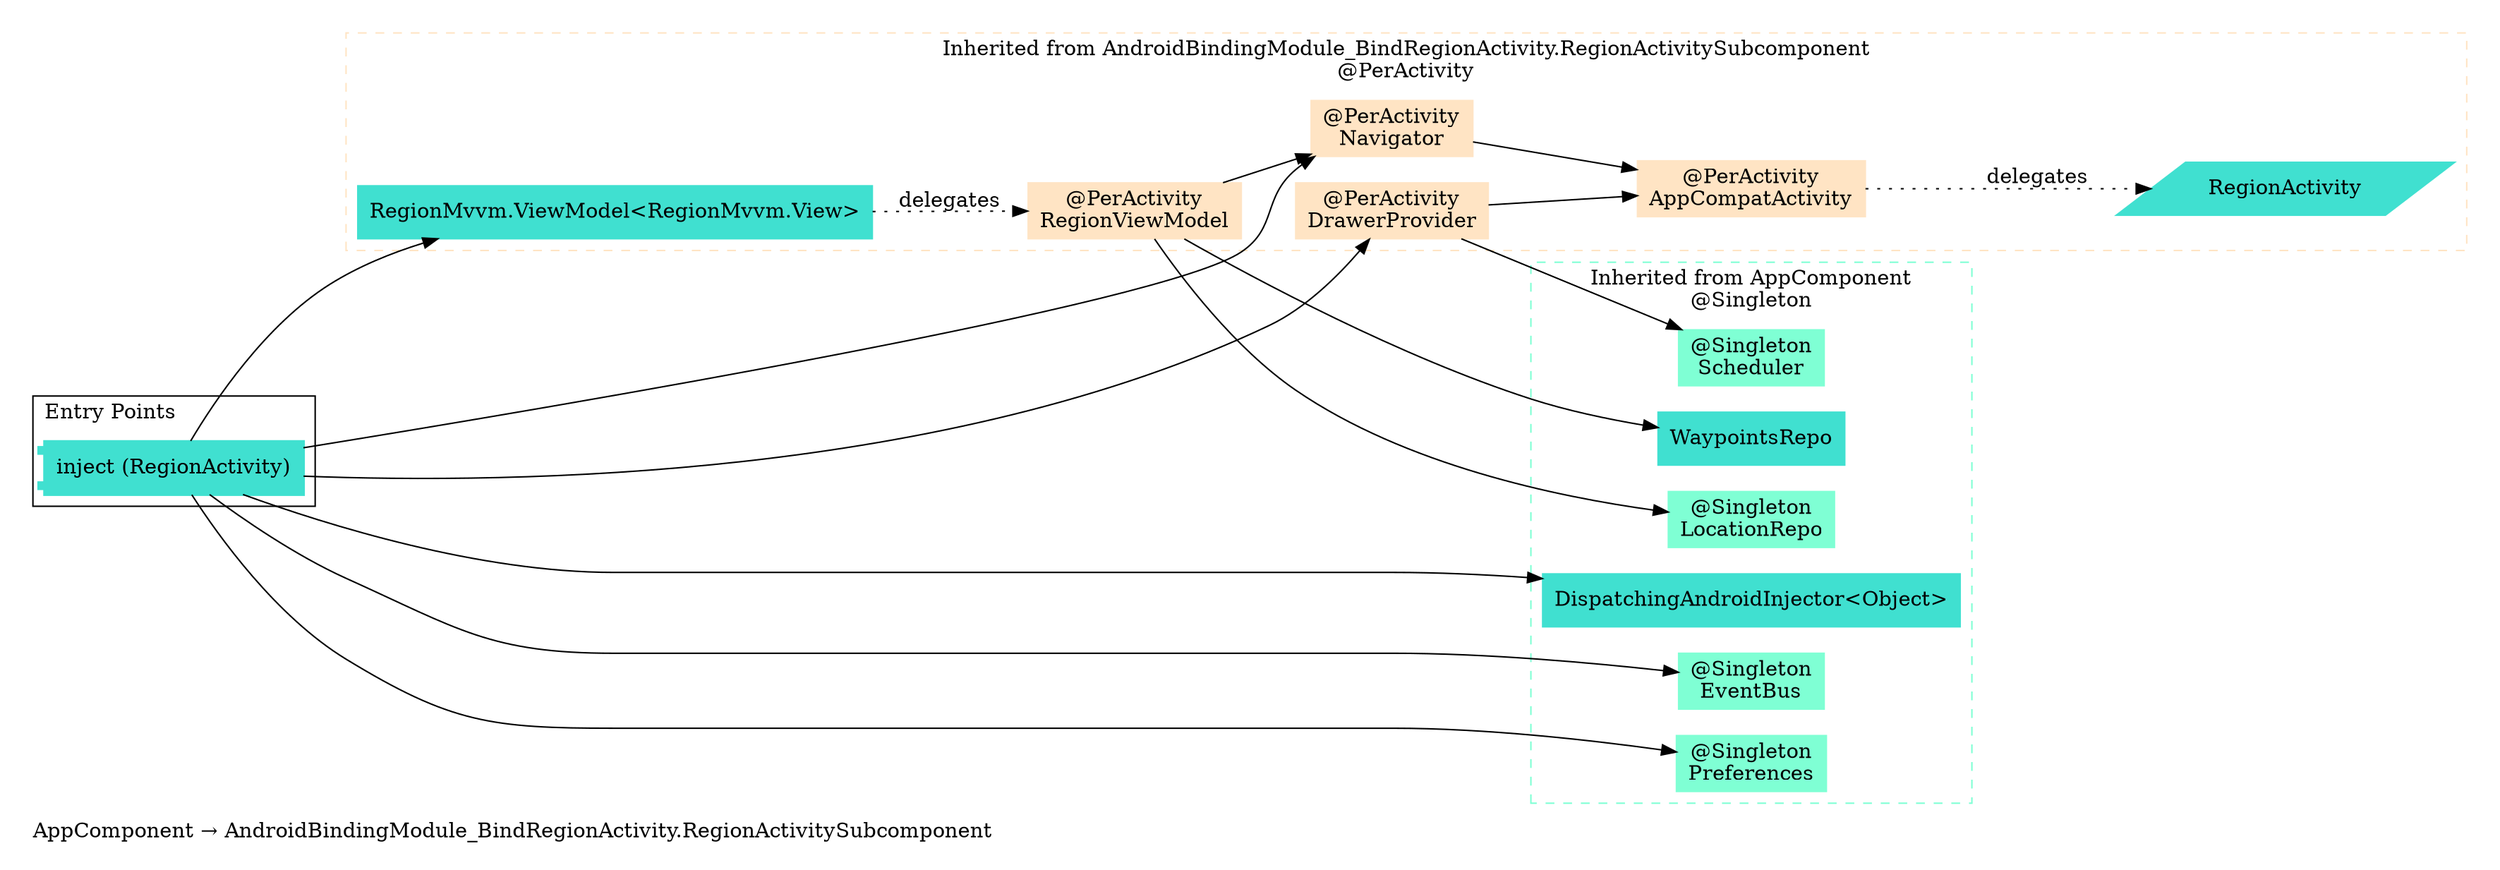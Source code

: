 digraph "org.owntracks.android.injection.components.AppComponent → org.owntracks.android.injection.modules.AndroidBindingModule_BindRegionActivity.RegionActivitySubcomponent" {
  graph [rankdir="LR", labeljust="l", label="AppComponent → AndroidBindingModule_BindRegionActivity.RegionActivitySubcomponent", pad="0.2", compound="true"]
  node [shape="rectangle", style="filled", color="turquoise"]
  subgraph "cluster_Entry Points" {
    graph [labeljust="l", label="Entry Points"]
    node [shape="component", penwidth="2"]
    "8ab64dfb-a410-42ab-a925-4987af3b4258" [label="inject (RegionActivity)", color="turquoise", shape="component"]
  }
  subgraph "cluster_Dependency Graph" {
    graph [labeljust="l", label="Dependency Graph"]
    "b37bb455-39e7-4e51-b61e-6a30aed6e59b" [label="RegionMvvm.ViewModel<RegionMvvm.View>", color="turquoise"]
    "aaee6981-26fc-4578-9184-9003b452bec2" [label="@PerActivity\nDrawerProvider", color="bisque"]
    "cfd32d5c-fdee-429f-b0a7-48748e0aaf52" [label="@PerActivity\nNavigator", color="bisque"]
    "27306c7b-a5d1-498f-bd78-93282ba092c3" [label="@PerActivity\nRegionViewModel", color="bisque"]
    "be9ac718-fd05-4d20-a143-77fec0106345" [label="@PerActivity\nAppCompatActivity", color="bisque"]
    "a65603e5-e173-4c52-a2ae-3ac4c0b82e4b" [label="RegionActivity", color="turquoise", shape="parallelogram"]
  }
  subgraph "cluster_Subcomponents" {
    graph [labeljust="l", shape="folder", label="Subcomponents"]
  }
  subgraph "cluster_AppComponent → AndroidBindingModule_BindRegionActivity.RegionActivitySubcomponent" {
    graph [labeljust="c", label="Inherited from AndroidBindingModule_BindRegionActivity.RegionActivitySubcomponent\n@PerActivity", style="dashed", href="org.owntracks.android.injection.modules.AndroidBindingModule_BindRegionActivity.RegionActivitySubcomponent.svg", color="bisque"]
    "b37bb455-39e7-4e51-b61e-6a30aed6e59b" [label="RegionMvvm.ViewModel<RegionMvvm.View>", color="turquoise"]
    "cfd32d5c-fdee-429f-b0a7-48748e0aaf52" [label="@PerActivity\nNavigator", color="bisque"]
    "aaee6981-26fc-4578-9184-9003b452bec2" [label="@PerActivity\nDrawerProvider", color="bisque"]
    "27306c7b-a5d1-498f-bd78-93282ba092c3" [label="@PerActivity\nRegionViewModel", color="bisque"]
    "be9ac718-fd05-4d20-a143-77fec0106345" [label="@PerActivity\nAppCompatActivity", color="bisque"]
    "be9ac718-fd05-4d20-a143-77fec0106345" [label="@PerActivity\nAppCompatActivity", color="bisque"]
    "cfd32d5c-fdee-429f-b0a7-48748e0aaf52" [label="@PerActivity\nNavigator", color="bisque"]
    "a65603e5-e173-4c52-a2ae-3ac4c0b82e4b" [label="RegionActivity", color="turquoise", shape="parallelogram"]
  }
  subgraph "cluster_AppComponent" {
    graph [labeljust="c", label="Inherited from AppComponent\n@Singleton", style="dashed", href="org.owntracks.android.injection.components.AppComponent.svg", color="aquamarine"]
    "1b1e1a0f-b1ed-46c3-bd17-41c279b6991f" [label="DispatchingAndroidInjector<Object>", color="turquoise"]
    "40003c83-df29-4364-84d2-f1f3c3e2aa61" [label="@Singleton\nEventBus", color="aquamarine"]
    "73f943bb-4846-4d5c-865e-c83aa50eb92c" [label="@Singleton\nPreferences", color="aquamarine"]
    "5c2b766b-11ea-4d1d-b35f-f91f92bda537" [label="@Singleton\nScheduler", color="aquamarine"]
    "1b075ccb-8ba2-42d2-acc2-a82e41af7321" [label="WaypointsRepo", color="turquoise"]
    "adcce94f-cfb1-4031-8bfd-21973cc9fe0c" [label="@Singleton\nLocationRepo", color="aquamarine"]
  }
  "8ab64dfb-a410-42ab-a925-4987af3b4258" -> "b37bb455-39e7-4e51-b61e-6a30aed6e59b"
  "8ab64dfb-a410-42ab-a925-4987af3b4258" -> "cfd32d5c-fdee-429f-b0a7-48748e0aaf52"
  "8ab64dfb-a410-42ab-a925-4987af3b4258" -> "73f943bb-4846-4d5c-865e-c83aa50eb92c"
  "8ab64dfb-a410-42ab-a925-4987af3b4258" -> "1b1e1a0f-b1ed-46c3-bd17-41c279b6991f"
  "8ab64dfb-a410-42ab-a925-4987af3b4258" -> "40003c83-df29-4364-84d2-f1f3c3e2aa61"
  "8ab64dfb-a410-42ab-a925-4987af3b4258" -> "aaee6981-26fc-4578-9184-9003b452bec2"
  "b37bb455-39e7-4e51-b61e-6a30aed6e59b" -> "27306c7b-a5d1-498f-bd78-93282ba092c3" [style="dotted", label="delegates"]
  "aaee6981-26fc-4578-9184-9003b452bec2" -> "5c2b766b-11ea-4d1d-b35f-f91f92bda537"
  "aaee6981-26fc-4578-9184-9003b452bec2" -> "be9ac718-fd05-4d20-a143-77fec0106345"
  "27306c7b-a5d1-498f-bd78-93282ba092c3" -> "cfd32d5c-fdee-429f-b0a7-48748e0aaf52"
  "cfd32d5c-fdee-429f-b0a7-48748e0aaf52" -> "be9ac718-fd05-4d20-a143-77fec0106345"
  "27306c7b-a5d1-498f-bd78-93282ba092c3" -> "adcce94f-cfb1-4031-8bfd-21973cc9fe0c"
  "27306c7b-a5d1-498f-bd78-93282ba092c3" -> "1b075ccb-8ba2-42d2-acc2-a82e41af7321"
  "be9ac718-fd05-4d20-a143-77fec0106345" -> "a65603e5-e173-4c52-a2ae-3ac4c0b82e4b" [style="dotted", label="delegates"]
}
